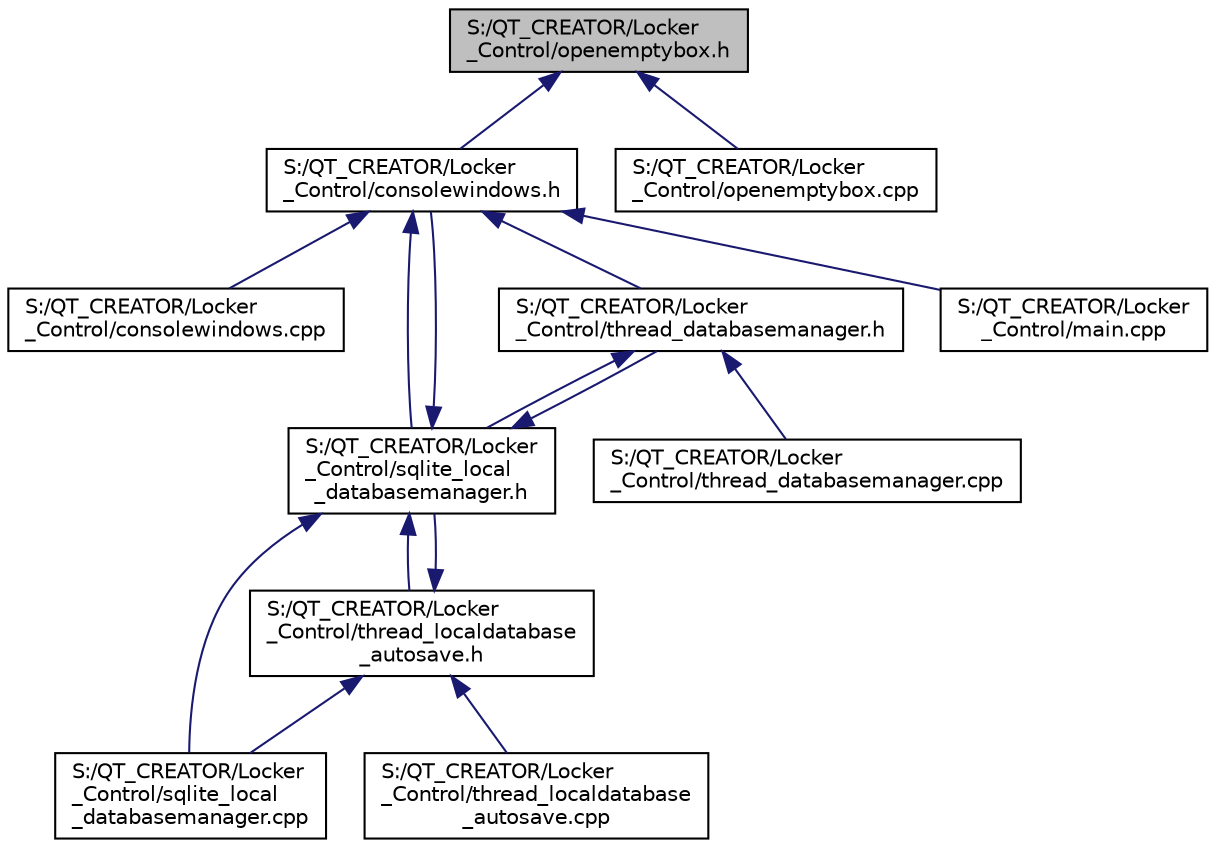digraph "S:/QT_CREATOR/Locker_Control/openemptybox.h"
{
  edge [fontname="Helvetica",fontsize="10",labelfontname="Helvetica",labelfontsize="10"];
  node [fontname="Helvetica",fontsize="10",shape=record];
  Node1 [label="S:/QT_CREATOR/Locker\l_Control/openemptybox.h",height=0.2,width=0.4,color="black", fillcolor="grey75", style="filled", fontcolor="black"];
  Node1 -> Node2 [dir="back",color="midnightblue",fontsize="10",style="solid"];
  Node2 [label="S:/QT_CREATOR/Locker\l_Control/consolewindows.h",height=0.2,width=0.4,color="black", fillcolor="white", style="filled",URL="$consolewindows_8h.html"];
  Node2 -> Node3 [dir="back",color="midnightblue",fontsize="10",style="solid"];
  Node3 [label="S:/QT_CREATOR/Locker\l_Control/consolewindows.cpp",height=0.2,width=0.4,color="black", fillcolor="white", style="filled",URL="$consolewindows_8cpp.html"];
  Node2 -> Node4 [dir="back",color="midnightblue",fontsize="10",style="solid"];
  Node4 [label="S:/QT_CREATOR/Locker\l_Control/thread_databasemanager.h",height=0.2,width=0.4,color="black", fillcolor="white", style="filled",URL="$thread__databasemanager_8h.html"];
  Node4 -> Node5 [dir="back",color="midnightblue",fontsize="10",style="solid"];
  Node5 [label="S:/QT_CREATOR/Locker\l_Control/sqlite_local\l_databasemanager.h",height=0.2,width=0.4,color="black", fillcolor="white", style="filled",URL="$sqlite__local__databasemanager_8h.html"];
  Node5 -> Node2 [dir="back",color="midnightblue",fontsize="10",style="solid"];
  Node5 -> Node4 [dir="back",color="midnightblue",fontsize="10",style="solid"];
  Node5 -> Node6 [dir="back",color="midnightblue",fontsize="10",style="solid"];
  Node6 [label="S:/QT_CREATOR/Locker\l_Control/thread_localdatabase\l_autosave.h",height=0.2,width=0.4,color="black", fillcolor="white", style="filled",URL="$thread__localdatabase__autosave_8h.html"];
  Node6 -> Node5 [dir="back",color="midnightblue",fontsize="10",style="solid"];
  Node6 -> Node7 [dir="back",color="midnightblue",fontsize="10",style="solid"];
  Node7 [label="S:/QT_CREATOR/Locker\l_Control/sqlite_local\l_databasemanager.cpp",height=0.2,width=0.4,color="black", fillcolor="white", style="filled",URL="$sqlite__local__databasemanager_8cpp.html"];
  Node6 -> Node8 [dir="back",color="midnightblue",fontsize="10",style="solid"];
  Node8 [label="S:/QT_CREATOR/Locker\l_Control/thread_localdatabase\l_autosave.cpp",height=0.2,width=0.4,color="black", fillcolor="white", style="filled",URL="$thread__localdatabase__autosave_8cpp.html"];
  Node5 -> Node7 [dir="back",color="midnightblue",fontsize="10",style="solid"];
  Node4 -> Node9 [dir="back",color="midnightblue",fontsize="10",style="solid"];
  Node9 [label="S:/QT_CREATOR/Locker\l_Control/thread_databasemanager.cpp",height=0.2,width=0.4,color="black", fillcolor="white", style="filled",URL="$thread__databasemanager_8cpp.html"];
  Node2 -> Node5 [dir="back",color="midnightblue",fontsize="10",style="solid"];
  Node2 -> Node10 [dir="back",color="midnightblue",fontsize="10",style="solid"];
  Node10 [label="S:/QT_CREATOR/Locker\l_Control/main.cpp",height=0.2,width=0.4,color="black", fillcolor="white", style="filled",URL="$main_8cpp.html"];
  Node1 -> Node11 [dir="back",color="midnightblue",fontsize="10",style="solid"];
  Node11 [label="S:/QT_CREATOR/Locker\l_Control/openemptybox.cpp",height=0.2,width=0.4,color="black", fillcolor="white", style="filled",URL="$openemptybox_8cpp.html"];
}
